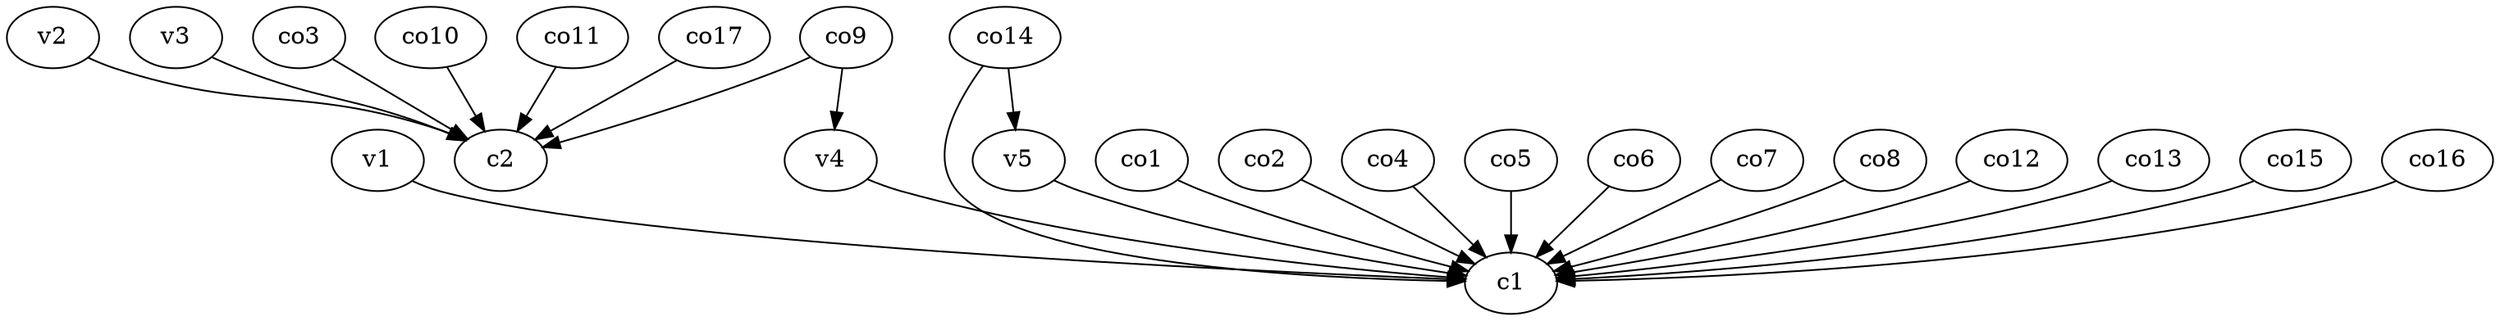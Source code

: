 strict digraph  {
c1;
c2;
v1;
v2;
v3;
v4;
v5;
co1;
co2;
co3;
co4;
co5;
co6;
co7;
co8;
co9;
co10;
co11;
co12;
co13;
co14;
co15;
co16;
co17;
v1 -> c1  [weight=1];
v2 -> c2  [weight=1];
v3 -> c2  [weight=1];
v4 -> c1  [weight=1];
v5 -> c1  [weight=1];
co1 -> c1  [weight=1];
co2 -> c1  [weight=1];
co3 -> c2  [weight=1];
co4 -> c1  [weight=1];
co5 -> c1  [weight=1];
co6 -> c1  [weight=1];
co7 -> c1  [weight=1];
co8 -> c1  [weight=1];
co9 -> c2  [weight=1];
co9 -> v4  [weight=1];
co10 -> c2  [weight=1];
co11 -> c2  [weight=1];
co12 -> c1  [weight=1];
co13 -> c1  [weight=1];
co14 -> c1  [weight=1];
co14 -> v5  [weight=1];
co15 -> c1  [weight=1];
co16 -> c1  [weight=1];
co17 -> c2  [weight=1];
}
